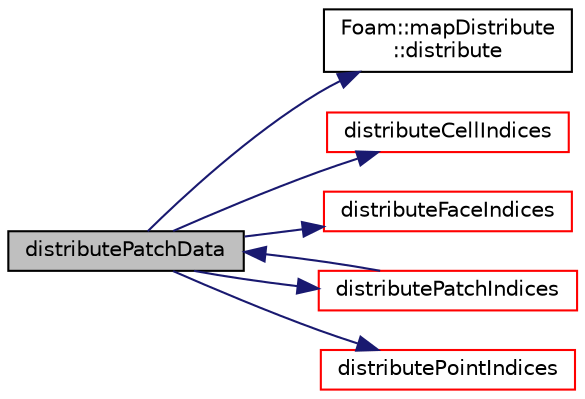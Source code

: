 digraph "distributePatchData"
{
  bgcolor="transparent";
  edge [fontname="Helvetica",fontsize="10",labelfontname="Helvetica",labelfontsize="10"];
  node [fontname="Helvetica",fontsize="10",shape=record];
  rankdir="LR";
  Node1 [label="distributePatchData",height=0.2,width=0.4,color="black", fillcolor="grey75", style="filled", fontcolor="black"];
  Node1 -> Node2 [color="midnightblue",fontsize="10",style="solid",fontname="Helvetica"];
  Node2 [label="Foam::mapDistribute\l::distribute",height=0.2,width=0.4,color="black",URL="$a01437.html#aaa12ce6cf9cbdd9dfb0015d8c93d1214",tooltip="Distribute data using default commsType. "];
  Node1 -> Node3 [color="midnightblue",fontsize="10",style="solid",fontname="Helvetica"];
  Node3 [label="distributeCellIndices",height=0.2,width=0.4,color="red",URL="$a01440.html#ad919e04f9027fc6ee4c5f944415e22d9"];
  Node1 -> Node4 [color="midnightblue",fontsize="10",style="solid",fontname="Helvetica"];
  Node4 [label="distributeFaceIndices",height=0.2,width=0.4,color="red",URL="$a01440.html#a4668e668ebb1d44093ed6159a254fa39"];
  Node1 -> Node5 [color="midnightblue",fontsize="10",style="solid",fontname="Helvetica"];
  Node5 [label="distributePatchIndices",height=0.2,width=0.4,color="red",URL="$a01440.html#a527d120f9ed63ab95e9867ec34be5a23"];
  Node5 -> Node1 [color="midnightblue",fontsize="10",style="solid",fontname="Helvetica"];
  Node1 -> Node6 [color="midnightblue",fontsize="10",style="solid",fontname="Helvetica"];
  Node6 [label="distributePointIndices",height=0.2,width=0.4,color="red",URL="$a01440.html#a705f9191a7a373e01740e47f5ba351d4",tooltip="Distribute list of point/face/cell/patch indices. "];
}
